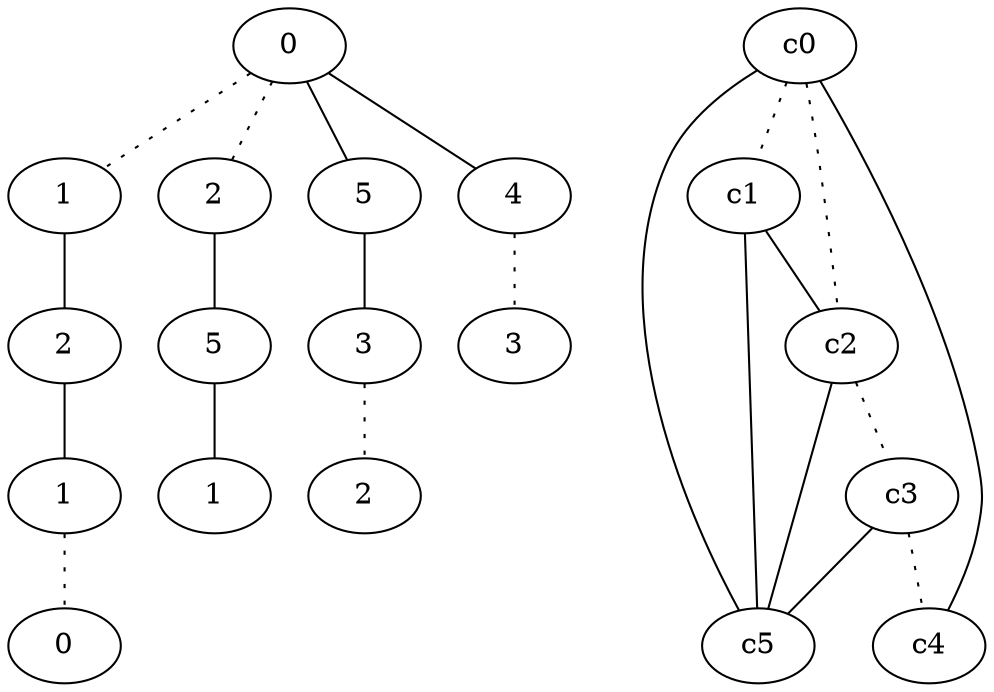 graph {
a0[label=0];
a1[label=1];
a2[label=2];
a3[label=1];
a4[label=0];
a5[label=2];
a6[label=5];
a7[label=1];
a8[label=5];
a9[label=3];
a10[label=2];
a11[label=4];
a12[label=3];
a0 -- a1 [style=dotted];
a0 -- a5 [style=dotted];
a0 -- a8;
a0 -- a11;
a1 -- a2;
a2 -- a3;
a3 -- a4 [style=dotted];
a5 -- a6;
a6 -- a7;
a8 -- a9;
a9 -- a10 [style=dotted];
a11 -- a12 [style=dotted];
c0 -- c1 [style=dotted];
c0 -- c2 [style=dotted];
c0 -- c4;
c0 -- c5;
c1 -- c2;
c1 -- c5;
c2 -- c3 [style=dotted];
c2 -- c5;
c3 -- c4 [style=dotted];
c3 -- c5;
}
